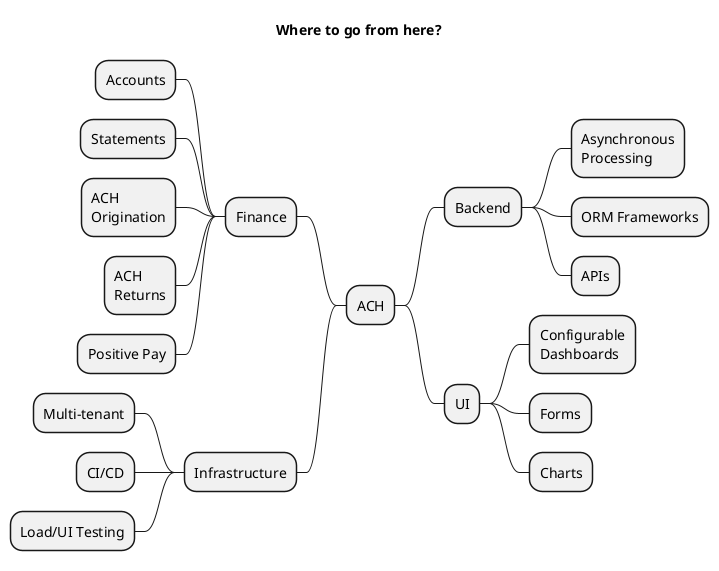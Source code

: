 @startmindmap
title Where to go from here?

* ACH
** Backend
*** Asynchronous\nProcessing
*** ORM Frameworks
*** APIs
** UI
*** Configurable\nDashboards
*** Forms
*** Charts

-- Finance
--- Accounts
--- Statements
--- ACH\nOrigination
--- ACH\nReturns
--- Positive Pay
-- Infrastructure
--- Multi-tenant
--- CI/CD
--- Load/UI Testing

@endmindmap
